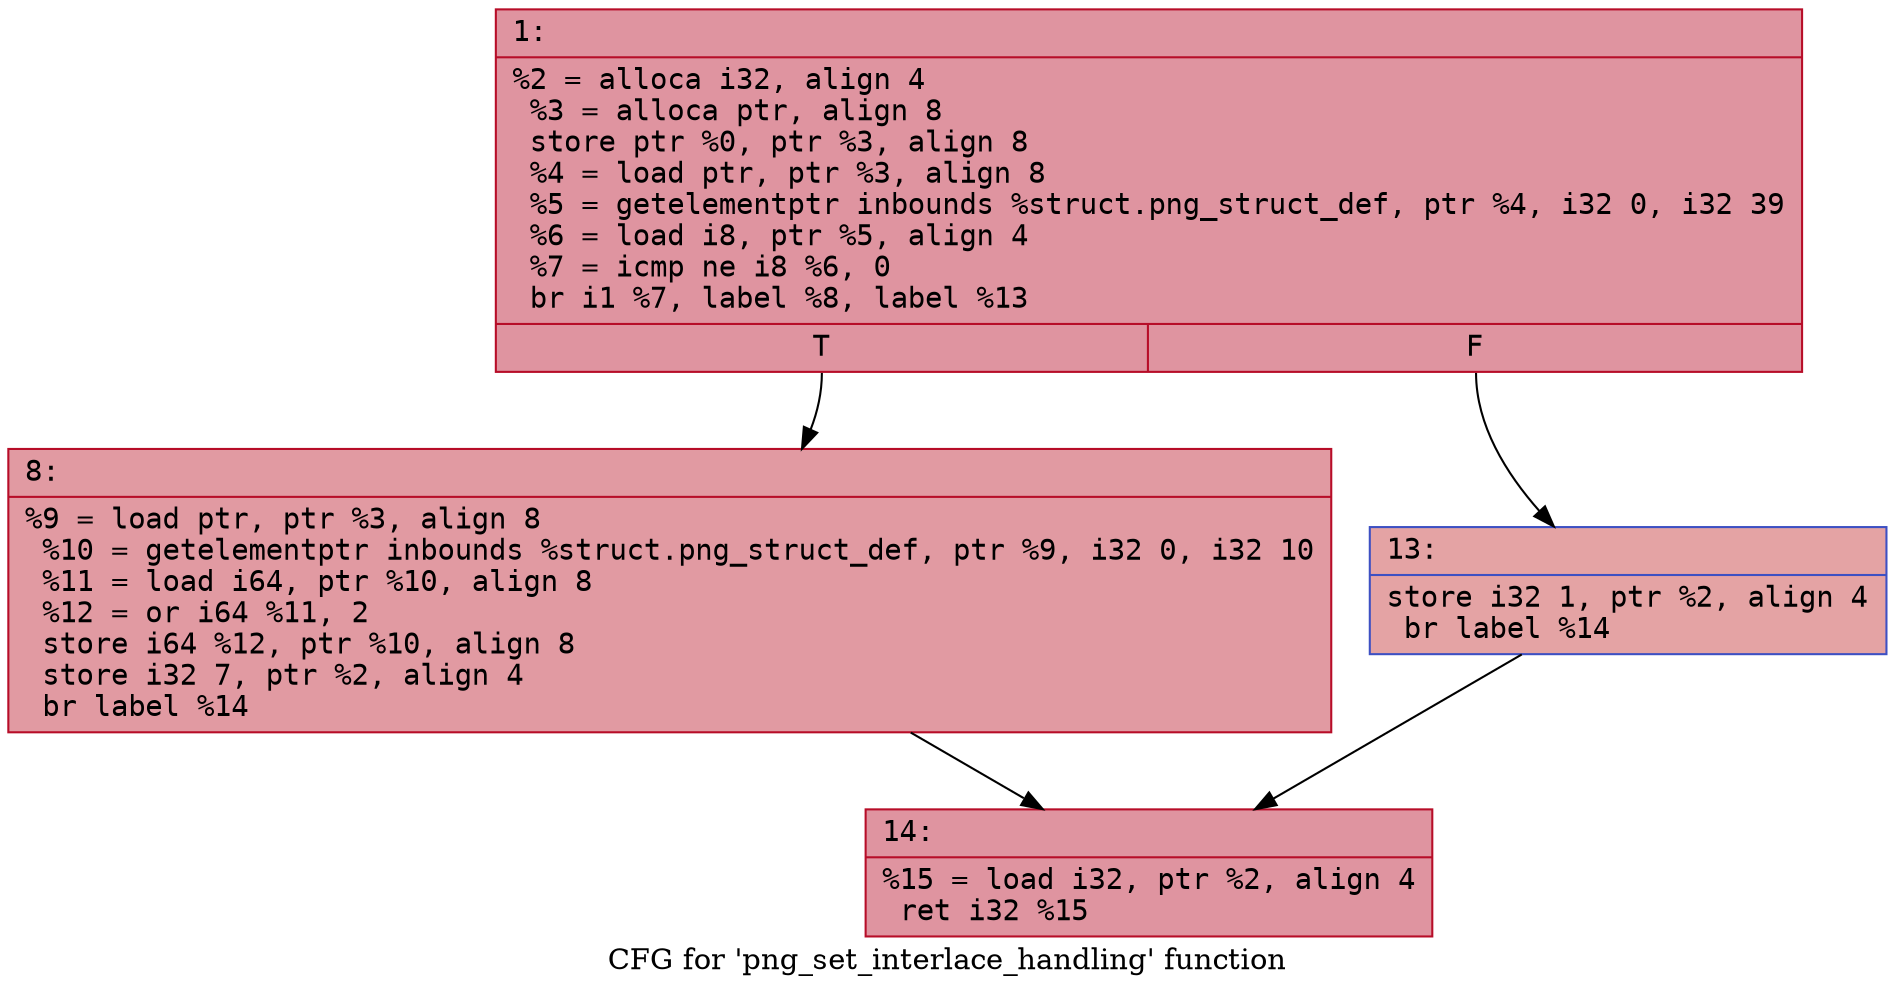 digraph "CFG for 'png_set_interlace_handling' function" {
	label="CFG for 'png_set_interlace_handling' function";

	Node0x60000325e440 [shape=record,color="#b70d28ff", style=filled, fillcolor="#b70d2870" fontname="Courier",label="{1:\l|  %2 = alloca i32, align 4\l  %3 = alloca ptr, align 8\l  store ptr %0, ptr %3, align 8\l  %4 = load ptr, ptr %3, align 8\l  %5 = getelementptr inbounds %struct.png_struct_def, ptr %4, i32 0, i32 39\l  %6 = load i8, ptr %5, align 4\l  %7 = icmp ne i8 %6, 0\l  br i1 %7, label %8, label %13\l|{<s0>T|<s1>F}}"];
	Node0x60000325e440:s0 -> Node0x60000325e490[tooltip="1 -> 8\nProbability 62.50%" ];
	Node0x60000325e440:s1 -> Node0x60000325e4e0[tooltip="1 -> 13\nProbability 37.50%" ];
	Node0x60000325e490 [shape=record,color="#b70d28ff", style=filled, fillcolor="#bb1b2c70" fontname="Courier",label="{8:\l|  %9 = load ptr, ptr %3, align 8\l  %10 = getelementptr inbounds %struct.png_struct_def, ptr %9, i32 0, i32 10\l  %11 = load i64, ptr %10, align 8\l  %12 = or i64 %11, 2\l  store i64 %12, ptr %10, align 8\l  store i32 7, ptr %2, align 4\l  br label %14\l}"];
	Node0x60000325e490 -> Node0x60000325e530[tooltip="8 -> 14\nProbability 100.00%" ];
	Node0x60000325e4e0 [shape=record,color="#3d50c3ff", style=filled, fillcolor="#c32e3170" fontname="Courier",label="{13:\l|  store i32 1, ptr %2, align 4\l  br label %14\l}"];
	Node0x60000325e4e0 -> Node0x60000325e530[tooltip="13 -> 14\nProbability 100.00%" ];
	Node0x60000325e530 [shape=record,color="#b70d28ff", style=filled, fillcolor="#b70d2870" fontname="Courier",label="{14:\l|  %15 = load i32, ptr %2, align 4\l  ret i32 %15\l}"];
}
